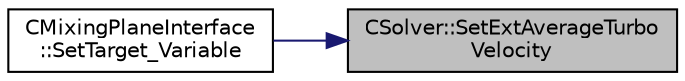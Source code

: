 digraph "CSolver::SetExtAverageTurboVelocity"
{
 // LATEX_PDF_SIZE
  edge [fontname="Helvetica",fontsize="10",labelfontname="Helvetica",labelfontsize="10"];
  node [fontname="Helvetica",fontsize="10",shape=record];
  rankdir="RL";
  Node1 [label="CSolver::SetExtAverageTurbo\lVelocity",height=0.2,width=0.4,color="black", fillcolor="grey75", style="filled", fontcolor="black",tooltip="A virtual member."];
  Node1 -> Node2 [dir="back",color="midnightblue",fontsize="10",style="solid",fontname="Helvetica"];
  Node2 [label="CMixingPlaneInterface\l::SetTarget_Variable",height=0.2,width=0.4,color="black", fillcolor="white", style="filled",URL="$classCMixingPlaneInterface.html#a32dfafaa76a1168b0d67f7032f3c78a8",tooltip="Set the variable that has been received from the target mesh into the target mesh."];
}

